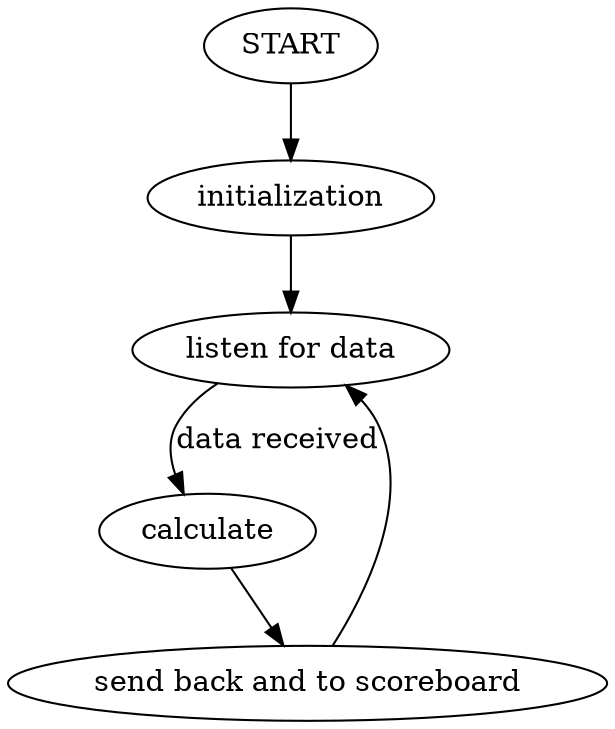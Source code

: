 digraph {
  START -> initialization
  initialization -> "listen for data"
  "listen for data" -> calculate [label="data received"]
  calculate -> "send back and to scoreboard"
  "send back and to scoreboard" -> "listen for data"
}
